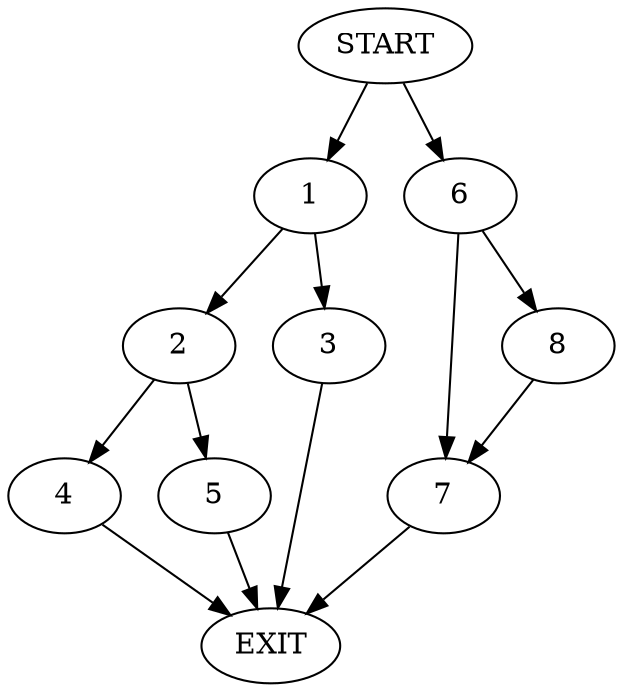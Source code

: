 digraph {
0 [label="START"]
9 [label="EXIT"]
0 -> 1
1 -> 2
1 -> 3
2 -> 4
2 -> 5
3 -> 9
4 -> 9
5 -> 9
0 -> 6
6 -> 7
6 -> 8
7 -> 9
8 -> 7
}
